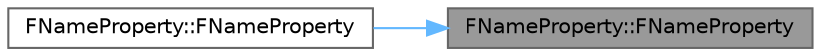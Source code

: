 digraph "FNameProperty::FNameProperty"
{
 // INTERACTIVE_SVG=YES
 // LATEX_PDF_SIZE
  bgcolor="transparent";
  edge [fontname=Helvetica,fontsize=10,labelfontname=Helvetica,labelfontsize=10];
  node [fontname=Helvetica,fontsize=10,shape=box,height=0.2,width=0.4];
  rankdir="RL";
  Node1 [id="Node000001",label="FNameProperty::FNameProperty",height=0.2,width=0.4,color="gray40", fillcolor="grey60", style="filled", fontcolor="black",tooltip=" "];
  Node1 -> Node2 [id="edge1_Node000001_Node000002",dir="back",color="steelblue1",style="solid",tooltip=" "];
  Node2 [id="Node000002",label="FNameProperty::FNameProperty",height=0.2,width=0.4,color="grey40", fillcolor="white", style="filled",URL="$d1/dc8/classFNameProperty.html#acc06551e7c137c729c94b714e1ff27a3",tooltip="Constructor used for constructing compiled in properties."];
}
